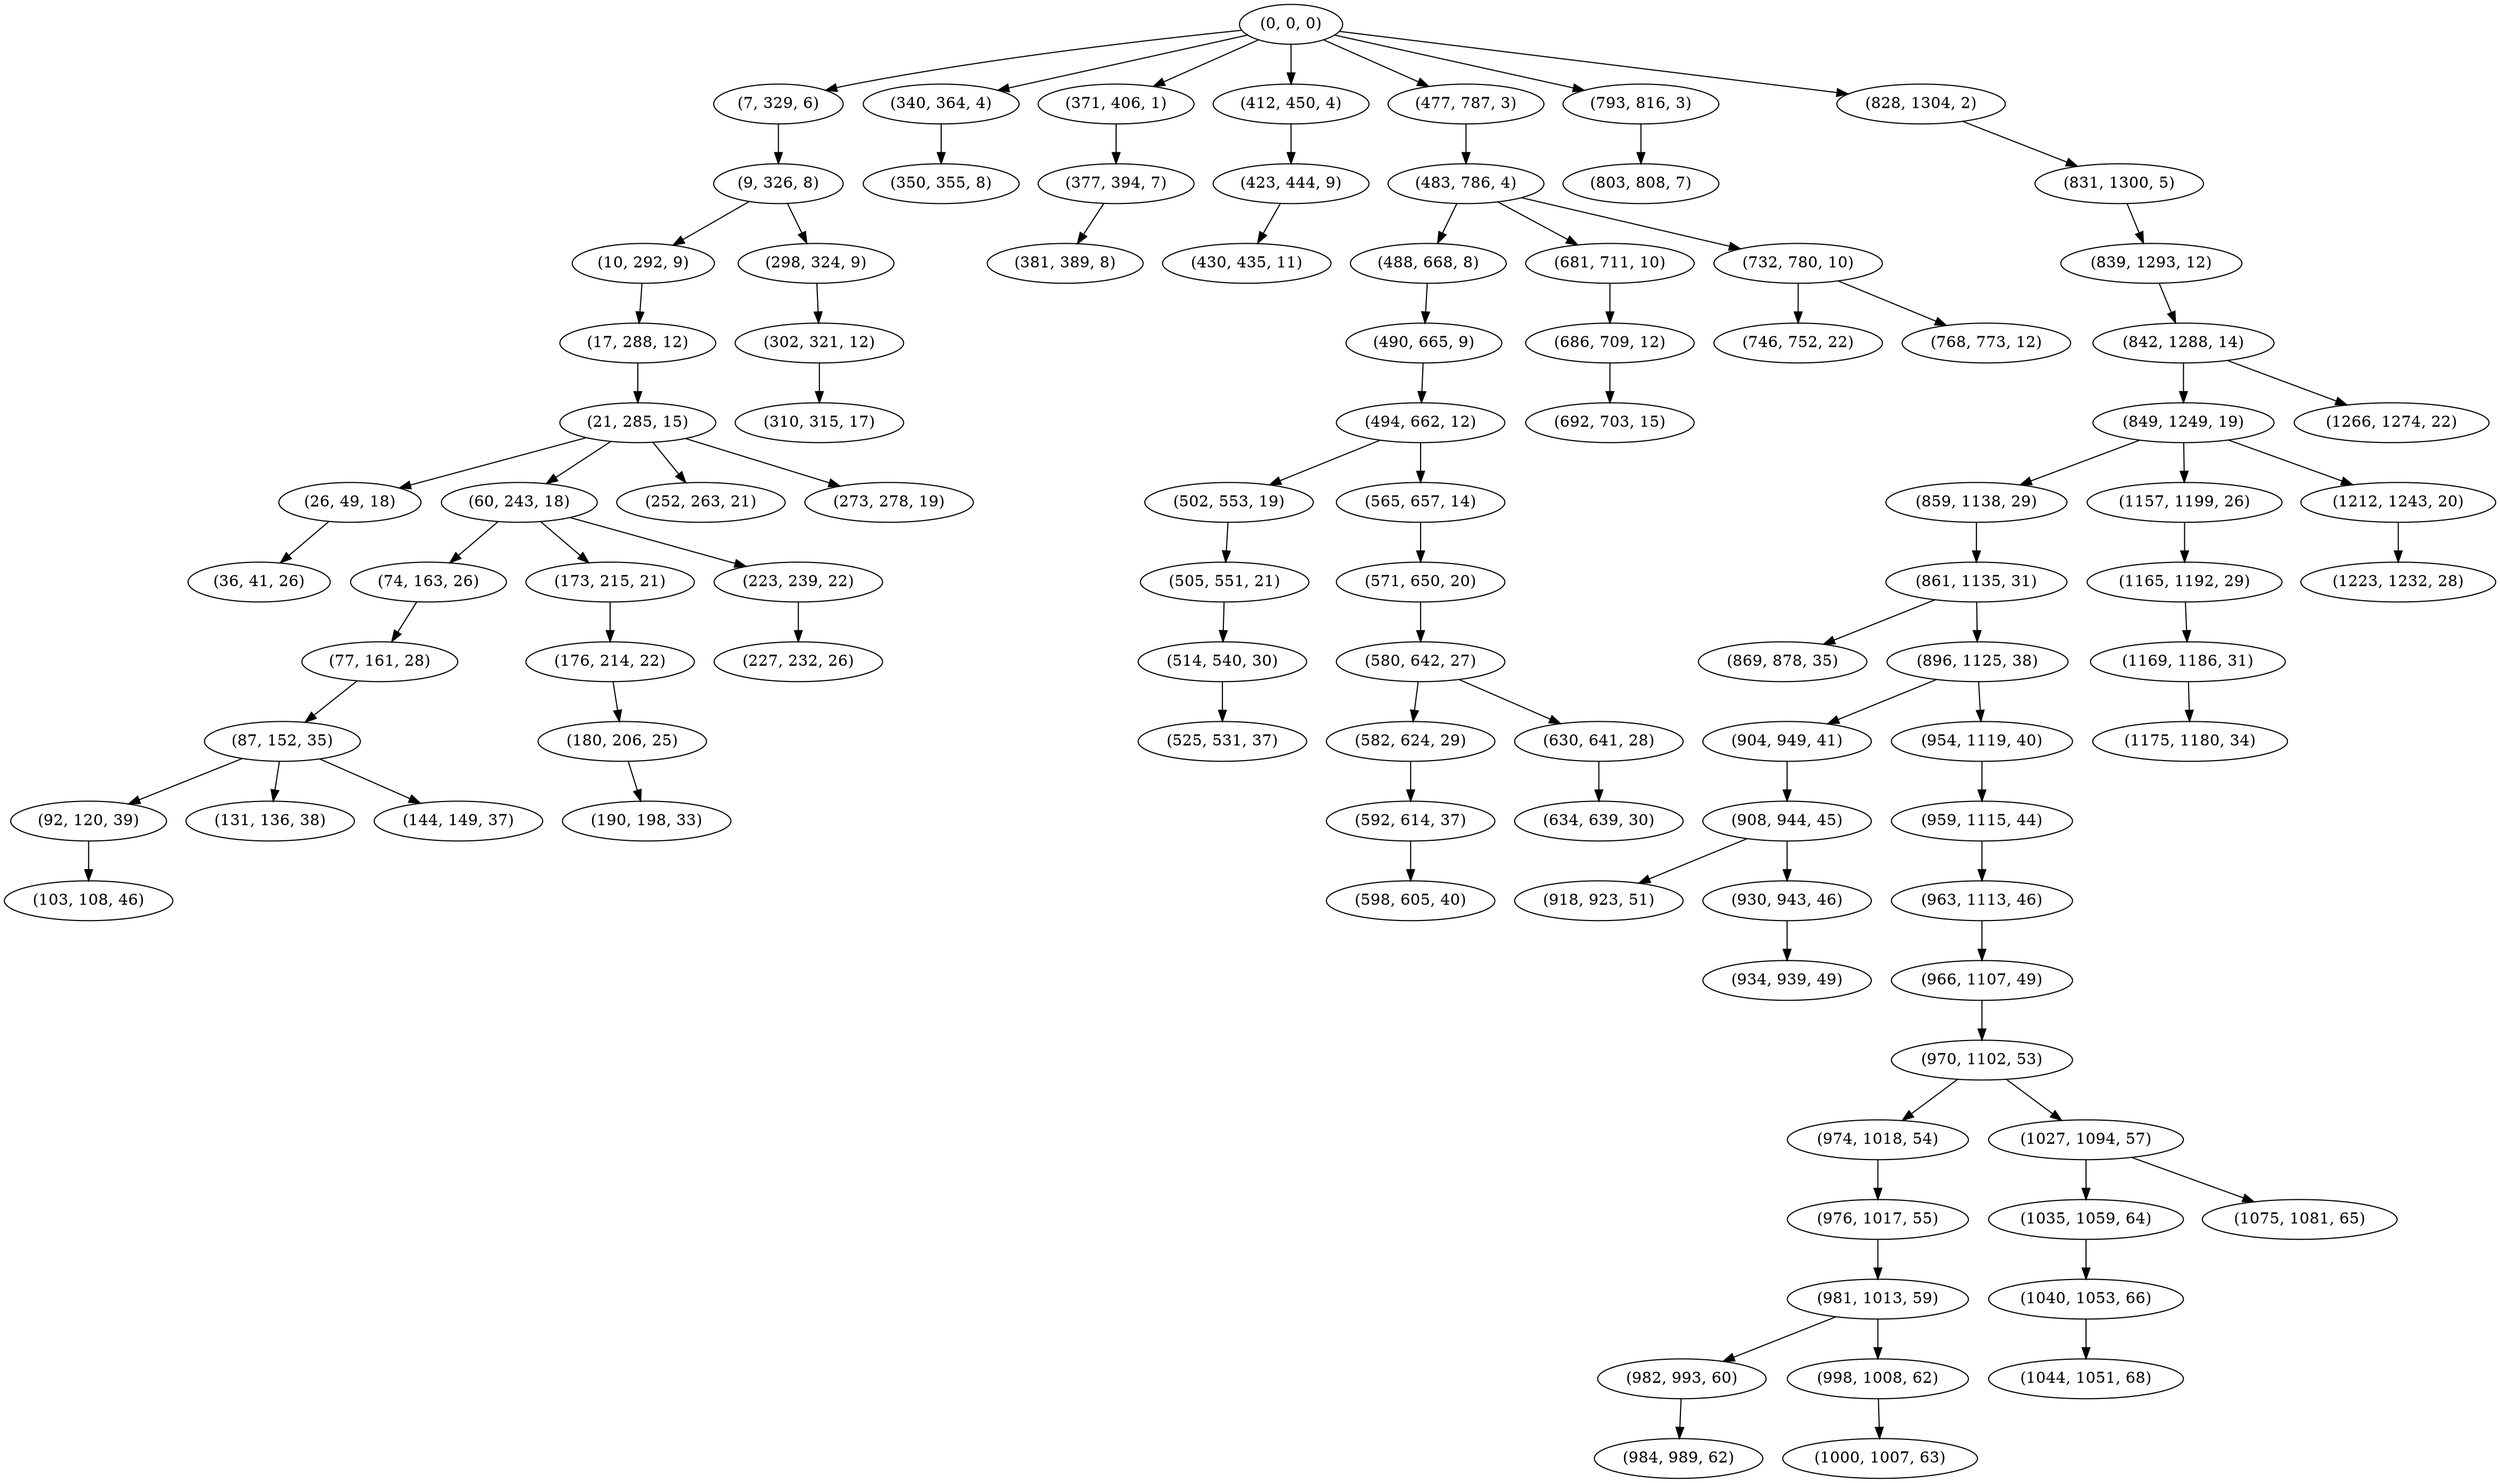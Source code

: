 digraph tree {
    "(0, 0, 0)";
    "(7, 329, 6)";
    "(9, 326, 8)";
    "(10, 292, 9)";
    "(17, 288, 12)";
    "(21, 285, 15)";
    "(26, 49, 18)";
    "(36, 41, 26)";
    "(60, 243, 18)";
    "(74, 163, 26)";
    "(77, 161, 28)";
    "(87, 152, 35)";
    "(92, 120, 39)";
    "(103, 108, 46)";
    "(131, 136, 38)";
    "(144, 149, 37)";
    "(173, 215, 21)";
    "(176, 214, 22)";
    "(180, 206, 25)";
    "(190, 198, 33)";
    "(223, 239, 22)";
    "(227, 232, 26)";
    "(252, 263, 21)";
    "(273, 278, 19)";
    "(298, 324, 9)";
    "(302, 321, 12)";
    "(310, 315, 17)";
    "(340, 364, 4)";
    "(350, 355, 8)";
    "(371, 406, 1)";
    "(377, 394, 7)";
    "(381, 389, 8)";
    "(412, 450, 4)";
    "(423, 444, 9)";
    "(430, 435, 11)";
    "(477, 787, 3)";
    "(483, 786, 4)";
    "(488, 668, 8)";
    "(490, 665, 9)";
    "(494, 662, 12)";
    "(502, 553, 19)";
    "(505, 551, 21)";
    "(514, 540, 30)";
    "(525, 531, 37)";
    "(565, 657, 14)";
    "(571, 650, 20)";
    "(580, 642, 27)";
    "(582, 624, 29)";
    "(592, 614, 37)";
    "(598, 605, 40)";
    "(630, 641, 28)";
    "(634, 639, 30)";
    "(681, 711, 10)";
    "(686, 709, 12)";
    "(692, 703, 15)";
    "(732, 780, 10)";
    "(746, 752, 22)";
    "(768, 773, 12)";
    "(793, 816, 3)";
    "(803, 808, 7)";
    "(828, 1304, 2)";
    "(831, 1300, 5)";
    "(839, 1293, 12)";
    "(842, 1288, 14)";
    "(849, 1249, 19)";
    "(859, 1138, 29)";
    "(861, 1135, 31)";
    "(869, 878, 35)";
    "(896, 1125, 38)";
    "(904, 949, 41)";
    "(908, 944, 45)";
    "(918, 923, 51)";
    "(930, 943, 46)";
    "(934, 939, 49)";
    "(954, 1119, 40)";
    "(959, 1115, 44)";
    "(963, 1113, 46)";
    "(966, 1107, 49)";
    "(970, 1102, 53)";
    "(974, 1018, 54)";
    "(976, 1017, 55)";
    "(981, 1013, 59)";
    "(982, 993, 60)";
    "(984, 989, 62)";
    "(998, 1008, 62)";
    "(1000, 1007, 63)";
    "(1027, 1094, 57)";
    "(1035, 1059, 64)";
    "(1040, 1053, 66)";
    "(1044, 1051, 68)";
    "(1075, 1081, 65)";
    "(1157, 1199, 26)";
    "(1165, 1192, 29)";
    "(1169, 1186, 31)";
    "(1175, 1180, 34)";
    "(1212, 1243, 20)";
    "(1223, 1232, 28)";
    "(1266, 1274, 22)";
    "(0, 0, 0)" -> "(7, 329, 6)";
    "(0, 0, 0)" -> "(340, 364, 4)";
    "(0, 0, 0)" -> "(371, 406, 1)";
    "(0, 0, 0)" -> "(412, 450, 4)";
    "(0, 0, 0)" -> "(477, 787, 3)";
    "(0, 0, 0)" -> "(793, 816, 3)";
    "(0, 0, 0)" -> "(828, 1304, 2)";
    "(7, 329, 6)" -> "(9, 326, 8)";
    "(9, 326, 8)" -> "(10, 292, 9)";
    "(9, 326, 8)" -> "(298, 324, 9)";
    "(10, 292, 9)" -> "(17, 288, 12)";
    "(17, 288, 12)" -> "(21, 285, 15)";
    "(21, 285, 15)" -> "(26, 49, 18)";
    "(21, 285, 15)" -> "(60, 243, 18)";
    "(21, 285, 15)" -> "(252, 263, 21)";
    "(21, 285, 15)" -> "(273, 278, 19)";
    "(26, 49, 18)" -> "(36, 41, 26)";
    "(60, 243, 18)" -> "(74, 163, 26)";
    "(60, 243, 18)" -> "(173, 215, 21)";
    "(60, 243, 18)" -> "(223, 239, 22)";
    "(74, 163, 26)" -> "(77, 161, 28)";
    "(77, 161, 28)" -> "(87, 152, 35)";
    "(87, 152, 35)" -> "(92, 120, 39)";
    "(87, 152, 35)" -> "(131, 136, 38)";
    "(87, 152, 35)" -> "(144, 149, 37)";
    "(92, 120, 39)" -> "(103, 108, 46)";
    "(173, 215, 21)" -> "(176, 214, 22)";
    "(176, 214, 22)" -> "(180, 206, 25)";
    "(180, 206, 25)" -> "(190, 198, 33)";
    "(223, 239, 22)" -> "(227, 232, 26)";
    "(298, 324, 9)" -> "(302, 321, 12)";
    "(302, 321, 12)" -> "(310, 315, 17)";
    "(340, 364, 4)" -> "(350, 355, 8)";
    "(371, 406, 1)" -> "(377, 394, 7)";
    "(377, 394, 7)" -> "(381, 389, 8)";
    "(412, 450, 4)" -> "(423, 444, 9)";
    "(423, 444, 9)" -> "(430, 435, 11)";
    "(477, 787, 3)" -> "(483, 786, 4)";
    "(483, 786, 4)" -> "(488, 668, 8)";
    "(483, 786, 4)" -> "(681, 711, 10)";
    "(483, 786, 4)" -> "(732, 780, 10)";
    "(488, 668, 8)" -> "(490, 665, 9)";
    "(490, 665, 9)" -> "(494, 662, 12)";
    "(494, 662, 12)" -> "(502, 553, 19)";
    "(494, 662, 12)" -> "(565, 657, 14)";
    "(502, 553, 19)" -> "(505, 551, 21)";
    "(505, 551, 21)" -> "(514, 540, 30)";
    "(514, 540, 30)" -> "(525, 531, 37)";
    "(565, 657, 14)" -> "(571, 650, 20)";
    "(571, 650, 20)" -> "(580, 642, 27)";
    "(580, 642, 27)" -> "(582, 624, 29)";
    "(580, 642, 27)" -> "(630, 641, 28)";
    "(582, 624, 29)" -> "(592, 614, 37)";
    "(592, 614, 37)" -> "(598, 605, 40)";
    "(630, 641, 28)" -> "(634, 639, 30)";
    "(681, 711, 10)" -> "(686, 709, 12)";
    "(686, 709, 12)" -> "(692, 703, 15)";
    "(732, 780, 10)" -> "(746, 752, 22)";
    "(732, 780, 10)" -> "(768, 773, 12)";
    "(793, 816, 3)" -> "(803, 808, 7)";
    "(828, 1304, 2)" -> "(831, 1300, 5)";
    "(831, 1300, 5)" -> "(839, 1293, 12)";
    "(839, 1293, 12)" -> "(842, 1288, 14)";
    "(842, 1288, 14)" -> "(849, 1249, 19)";
    "(842, 1288, 14)" -> "(1266, 1274, 22)";
    "(849, 1249, 19)" -> "(859, 1138, 29)";
    "(849, 1249, 19)" -> "(1157, 1199, 26)";
    "(849, 1249, 19)" -> "(1212, 1243, 20)";
    "(859, 1138, 29)" -> "(861, 1135, 31)";
    "(861, 1135, 31)" -> "(869, 878, 35)";
    "(861, 1135, 31)" -> "(896, 1125, 38)";
    "(896, 1125, 38)" -> "(904, 949, 41)";
    "(896, 1125, 38)" -> "(954, 1119, 40)";
    "(904, 949, 41)" -> "(908, 944, 45)";
    "(908, 944, 45)" -> "(918, 923, 51)";
    "(908, 944, 45)" -> "(930, 943, 46)";
    "(930, 943, 46)" -> "(934, 939, 49)";
    "(954, 1119, 40)" -> "(959, 1115, 44)";
    "(959, 1115, 44)" -> "(963, 1113, 46)";
    "(963, 1113, 46)" -> "(966, 1107, 49)";
    "(966, 1107, 49)" -> "(970, 1102, 53)";
    "(970, 1102, 53)" -> "(974, 1018, 54)";
    "(970, 1102, 53)" -> "(1027, 1094, 57)";
    "(974, 1018, 54)" -> "(976, 1017, 55)";
    "(976, 1017, 55)" -> "(981, 1013, 59)";
    "(981, 1013, 59)" -> "(982, 993, 60)";
    "(981, 1013, 59)" -> "(998, 1008, 62)";
    "(982, 993, 60)" -> "(984, 989, 62)";
    "(998, 1008, 62)" -> "(1000, 1007, 63)";
    "(1027, 1094, 57)" -> "(1035, 1059, 64)";
    "(1027, 1094, 57)" -> "(1075, 1081, 65)";
    "(1035, 1059, 64)" -> "(1040, 1053, 66)";
    "(1040, 1053, 66)" -> "(1044, 1051, 68)";
    "(1157, 1199, 26)" -> "(1165, 1192, 29)";
    "(1165, 1192, 29)" -> "(1169, 1186, 31)";
    "(1169, 1186, 31)" -> "(1175, 1180, 34)";
    "(1212, 1243, 20)" -> "(1223, 1232, 28)";
}
